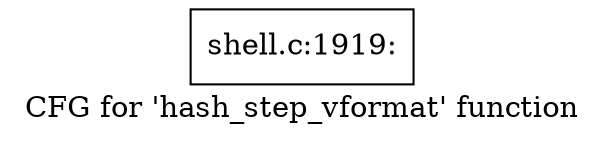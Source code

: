 digraph "CFG for 'hash_step_vformat' function" {
	label="CFG for 'hash_step_vformat' function";

	Node0x560276818710 [shape=record,label="{shell.c:1919:}"];
}
